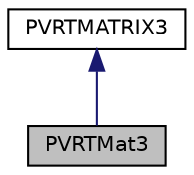 digraph "PVRTMat3"
{
  edge [fontname="Helvetica",fontsize="10",labelfontname="Helvetica",labelfontsize="10"];
  node [fontname="Helvetica",fontsize="10",shape=record];
  Node1 [label="PVRTMat3",height=0.2,width=0.4,color="black", fillcolor="grey75", style="filled", fontcolor="black"];
  Node2 -> Node1 [dir="back",color="midnightblue",fontsize="10",style="solid"];
  Node2 [label="PVRTMATRIX3",height=0.2,width=0.4,color="black", fillcolor="white", style="filled",URL="$class_p_v_r_t_m_a_t_r_i_x3f.html",tooltip="3x3 floating point matrix "];
}
